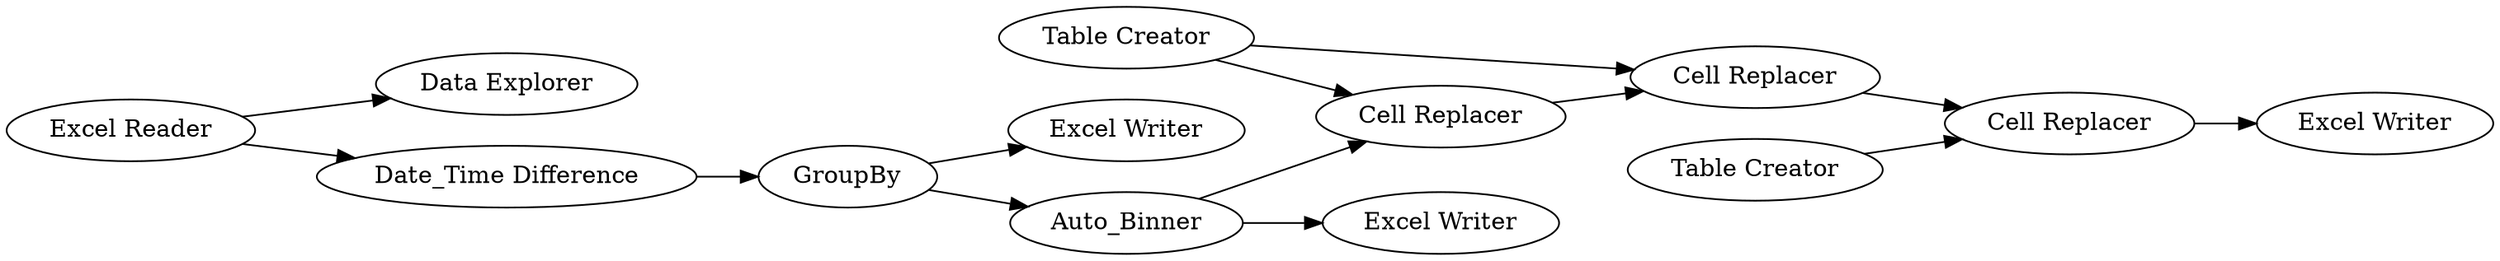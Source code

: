 digraph {
	"-4275379963715832542_12" [label="Cell Replacer"]
	"-4275379963715832542_4" [label=GroupBy]
	"-4275379963715832542_1" [label="Excel Reader"]
	"-4275379963715832542_2" [label="Data Explorer"]
	"-4275379963715832542_6" [label="Table Creator"]
	"-4275379963715832542_10" [label="Cell Replacer"]
	"-4275379963715832542_8" [label="Excel Writer"]
	"-4275379963715832542_3" [label="Date_Time Difference"]
	"-4275379963715832542_11" [label="Table Creator"]
	"-4275379963715832542_13" [label="Excel Writer"]
	"-4275379963715832542_5" [label="Excel Writer"]
	"-4275379963715832542_7" [label=Auto_Binner]
	"-4275379963715832542_9" [label="Cell Replacer"]
	"-4275379963715832542_4" -> "-4275379963715832542_7"
	"-4275379963715832542_12" -> "-4275379963715832542_13"
	"-4275379963715832542_4" -> "-4275379963715832542_5"
	"-4275379963715832542_7" -> "-4275379963715832542_9"
	"-4275379963715832542_1" -> "-4275379963715832542_3"
	"-4275379963715832542_6" -> "-4275379963715832542_10"
	"-4275379963715832542_9" -> "-4275379963715832542_10"
	"-4275379963715832542_1" -> "-4275379963715832542_2"
	"-4275379963715832542_3" -> "-4275379963715832542_4"
	"-4275379963715832542_10" -> "-4275379963715832542_12"
	"-4275379963715832542_6" -> "-4275379963715832542_9"
	"-4275379963715832542_7" -> "-4275379963715832542_8"
	"-4275379963715832542_11" -> "-4275379963715832542_12"
	rankdir=LR
}
